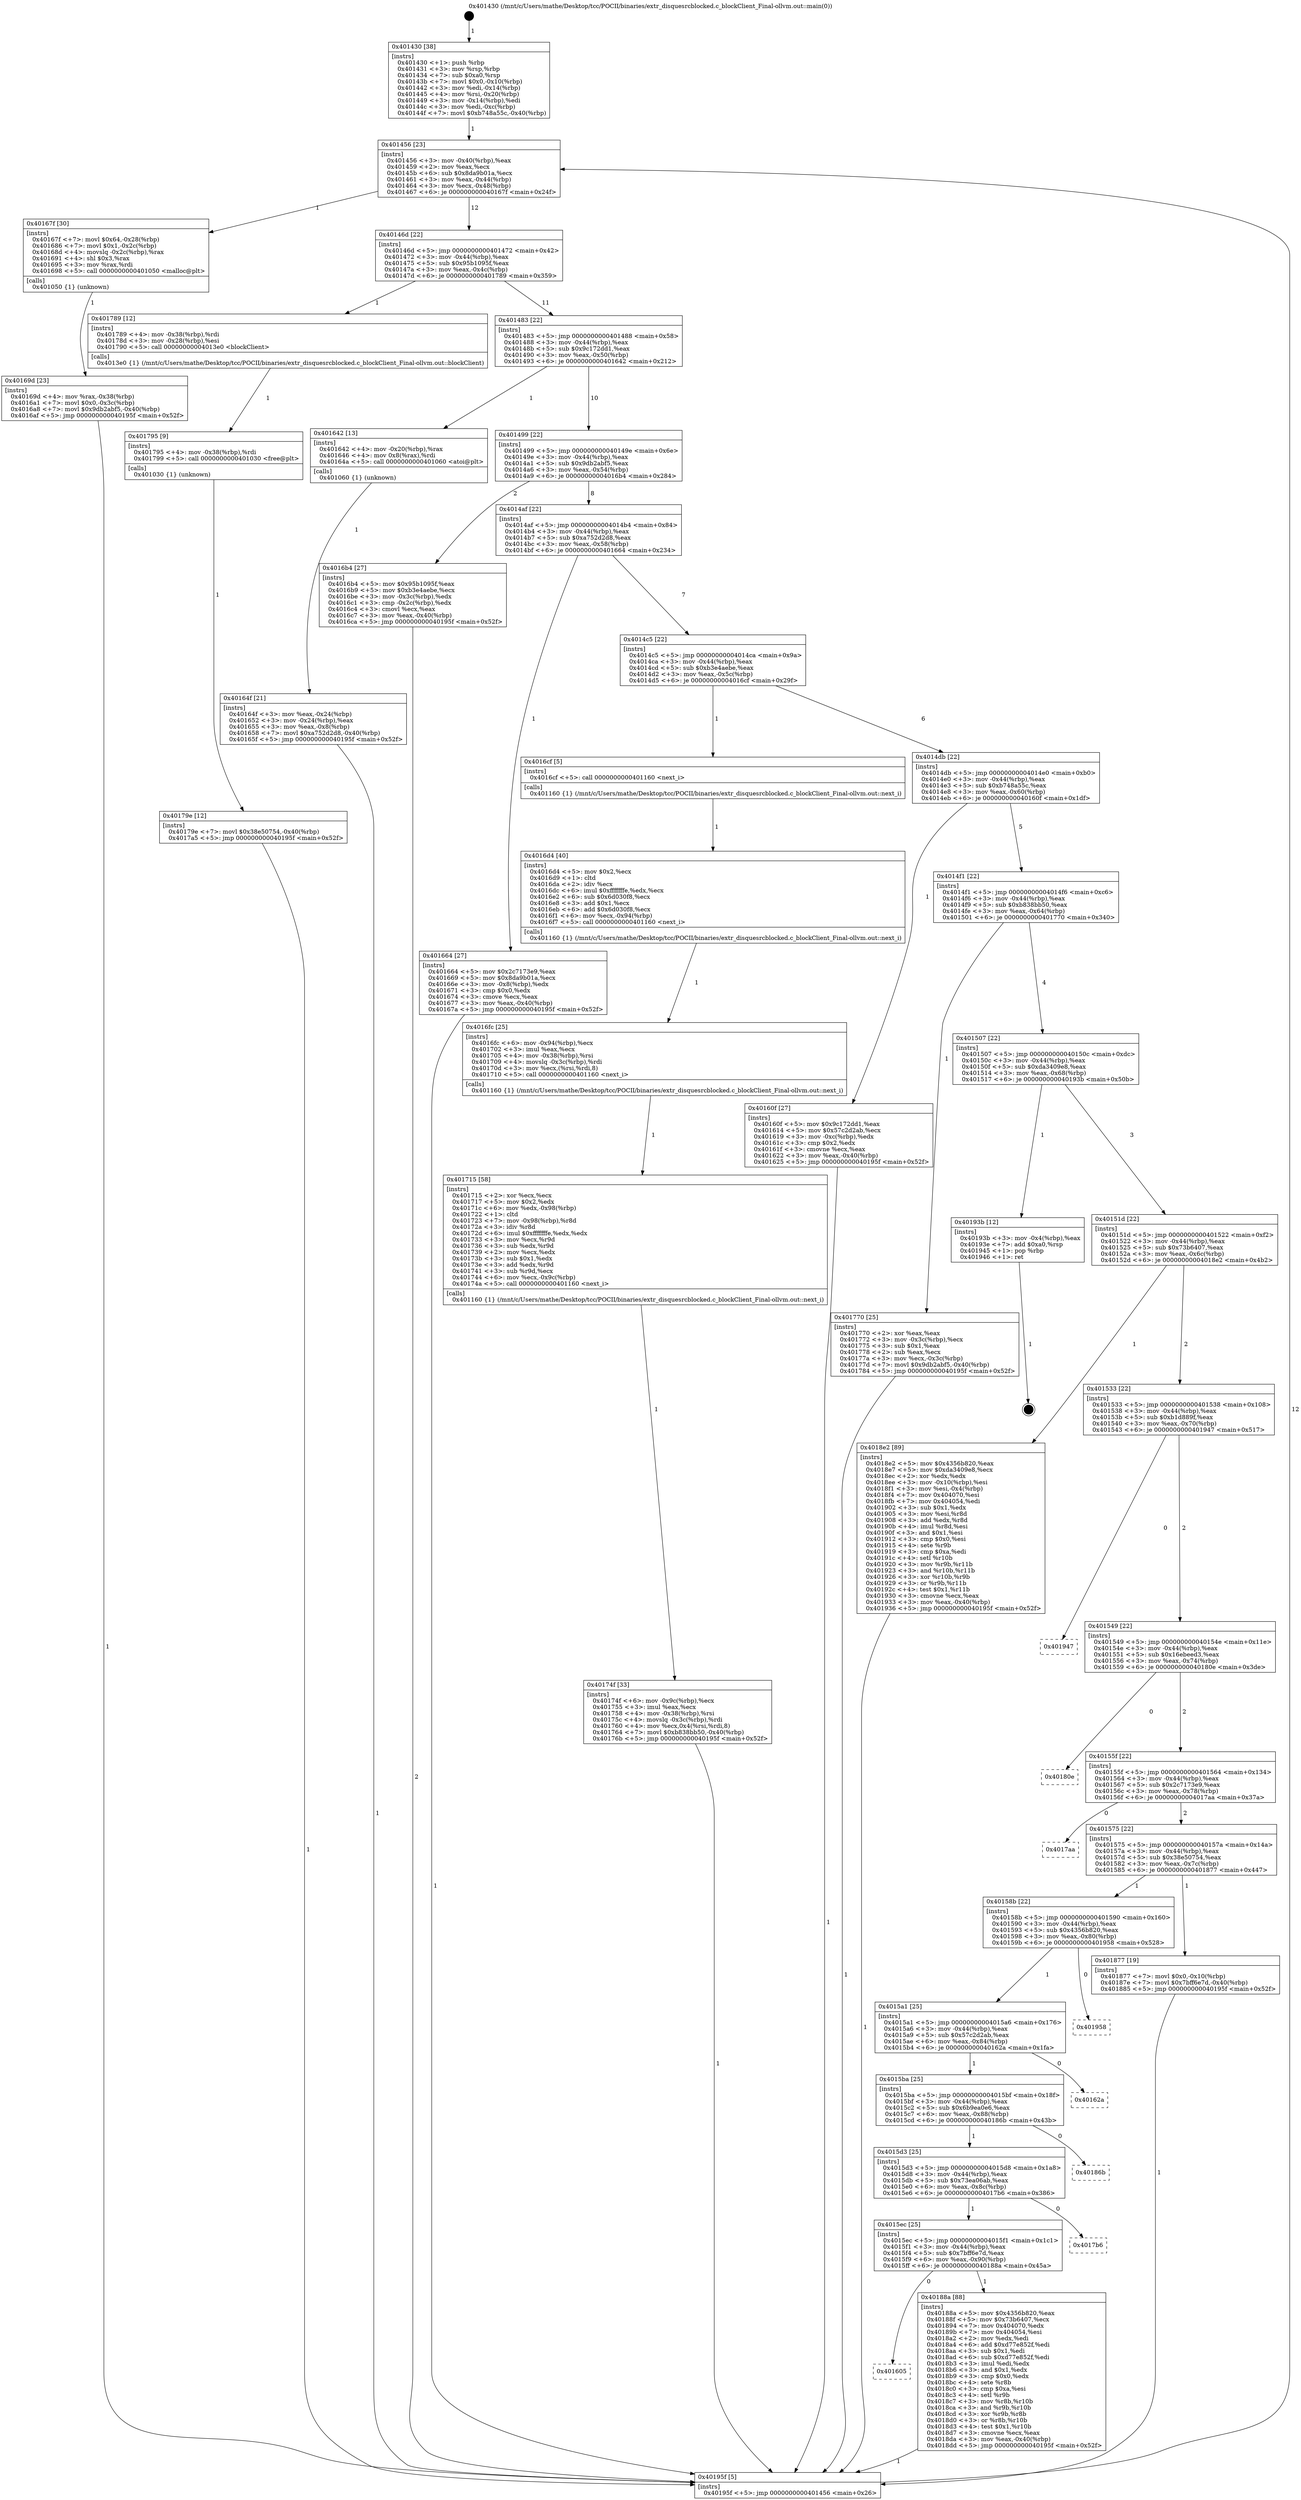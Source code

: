 digraph "0x401430" {
  label = "0x401430 (/mnt/c/Users/mathe/Desktop/tcc/POCII/binaries/extr_disquesrcblocked.c_blockClient_Final-ollvm.out::main(0))"
  labelloc = "t"
  node[shape=record]

  Entry [label="",width=0.3,height=0.3,shape=circle,fillcolor=black,style=filled]
  "0x401456" [label="{
     0x401456 [23]\l
     | [instrs]\l
     &nbsp;&nbsp;0x401456 \<+3\>: mov -0x40(%rbp),%eax\l
     &nbsp;&nbsp;0x401459 \<+2\>: mov %eax,%ecx\l
     &nbsp;&nbsp;0x40145b \<+6\>: sub $0x8da9b01a,%ecx\l
     &nbsp;&nbsp;0x401461 \<+3\>: mov %eax,-0x44(%rbp)\l
     &nbsp;&nbsp;0x401464 \<+3\>: mov %ecx,-0x48(%rbp)\l
     &nbsp;&nbsp;0x401467 \<+6\>: je 000000000040167f \<main+0x24f\>\l
  }"]
  "0x40167f" [label="{
     0x40167f [30]\l
     | [instrs]\l
     &nbsp;&nbsp;0x40167f \<+7\>: movl $0x64,-0x28(%rbp)\l
     &nbsp;&nbsp;0x401686 \<+7\>: movl $0x1,-0x2c(%rbp)\l
     &nbsp;&nbsp;0x40168d \<+4\>: movslq -0x2c(%rbp),%rax\l
     &nbsp;&nbsp;0x401691 \<+4\>: shl $0x3,%rax\l
     &nbsp;&nbsp;0x401695 \<+3\>: mov %rax,%rdi\l
     &nbsp;&nbsp;0x401698 \<+5\>: call 0000000000401050 \<malloc@plt\>\l
     | [calls]\l
     &nbsp;&nbsp;0x401050 \{1\} (unknown)\l
  }"]
  "0x40146d" [label="{
     0x40146d [22]\l
     | [instrs]\l
     &nbsp;&nbsp;0x40146d \<+5\>: jmp 0000000000401472 \<main+0x42\>\l
     &nbsp;&nbsp;0x401472 \<+3\>: mov -0x44(%rbp),%eax\l
     &nbsp;&nbsp;0x401475 \<+5\>: sub $0x95b1095f,%eax\l
     &nbsp;&nbsp;0x40147a \<+3\>: mov %eax,-0x4c(%rbp)\l
     &nbsp;&nbsp;0x40147d \<+6\>: je 0000000000401789 \<main+0x359\>\l
  }"]
  Exit [label="",width=0.3,height=0.3,shape=circle,fillcolor=black,style=filled,peripheries=2]
  "0x401789" [label="{
     0x401789 [12]\l
     | [instrs]\l
     &nbsp;&nbsp;0x401789 \<+4\>: mov -0x38(%rbp),%rdi\l
     &nbsp;&nbsp;0x40178d \<+3\>: mov -0x28(%rbp),%esi\l
     &nbsp;&nbsp;0x401790 \<+5\>: call 00000000004013e0 \<blockClient\>\l
     | [calls]\l
     &nbsp;&nbsp;0x4013e0 \{1\} (/mnt/c/Users/mathe/Desktop/tcc/POCII/binaries/extr_disquesrcblocked.c_blockClient_Final-ollvm.out::blockClient)\l
  }"]
  "0x401483" [label="{
     0x401483 [22]\l
     | [instrs]\l
     &nbsp;&nbsp;0x401483 \<+5\>: jmp 0000000000401488 \<main+0x58\>\l
     &nbsp;&nbsp;0x401488 \<+3\>: mov -0x44(%rbp),%eax\l
     &nbsp;&nbsp;0x40148b \<+5\>: sub $0x9c172dd1,%eax\l
     &nbsp;&nbsp;0x401490 \<+3\>: mov %eax,-0x50(%rbp)\l
     &nbsp;&nbsp;0x401493 \<+6\>: je 0000000000401642 \<main+0x212\>\l
  }"]
  "0x401605" [label="{
     0x401605\l
  }", style=dashed]
  "0x401642" [label="{
     0x401642 [13]\l
     | [instrs]\l
     &nbsp;&nbsp;0x401642 \<+4\>: mov -0x20(%rbp),%rax\l
     &nbsp;&nbsp;0x401646 \<+4\>: mov 0x8(%rax),%rdi\l
     &nbsp;&nbsp;0x40164a \<+5\>: call 0000000000401060 \<atoi@plt\>\l
     | [calls]\l
     &nbsp;&nbsp;0x401060 \{1\} (unknown)\l
  }"]
  "0x401499" [label="{
     0x401499 [22]\l
     | [instrs]\l
     &nbsp;&nbsp;0x401499 \<+5\>: jmp 000000000040149e \<main+0x6e\>\l
     &nbsp;&nbsp;0x40149e \<+3\>: mov -0x44(%rbp),%eax\l
     &nbsp;&nbsp;0x4014a1 \<+5\>: sub $0x9db2abf5,%eax\l
     &nbsp;&nbsp;0x4014a6 \<+3\>: mov %eax,-0x54(%rbp)\l
     &nbsp;&nbsp;0x4014a9 \<+6\>: je 00000000004016b4 \<main+0x284\>\l
  }"]
  "0x40188a" [label="{
     0x40188a [88]\l
     | [instrs]\l
     &nbsp;&nbsp;0x40188a \<+5\>: mov $0x4356b820,%eax\l
     &nbsp;&nbsp;0x40188f \<+5\>: mov $0x73b6407,%ecx\l
     &nbsp;&nbsp;0x401894 \<+7\>: mov 0x404070,%edx\l
     &nbsp;&nbsp;0x40189b \<+7\>: mov 0x404054,%esi\l
     &nbsp;&nbsp;0x4018a2 \<+2\>: mov %edx,%edi\l
     &nbsp;&nbsp;0x4018a4 \<+6\>: add $0xd77e852f,%edi\l
     &nbsp;&nbsp;0x4018aa \<+3\>: sub $0x1,%edi\l
     &nbsp;&nbsp;0x4018ad \<+6\>: sub $0xd77e852f,%edi\l
     &nbsp;&nbsp;0x4018b3 \<+3\>: imul %edi,%edx\l
     &nbsp;&nbsp;0x4018b6 \<+3\>: and $0x1,%edx\l
     &nbsp;&nbsp;0x4018b9 \<+3\>: cmp $0x0,%edx\l
     &nbsp;&nbsp;0x4018bc \<+4\>: sete %r8b\l
     &nbsp;&nbsp;0x4018c0 \<+3\>: cmp $0xa,%esi\l
     &nbsp;&nbsp;0x4018c3 \<+4\>: setl %r9b\l
     &nbsp;&nbsp;0x4018c7 \<+3\>: mov %r8b,%r10b\l
     &nbsp;&nbsp;0x4018ca \<+3\>: and %r9b,%r10b\l
     &nbsp;&nbsp;0x4018cd \<+3\>: xor %r9b,%r8b\l
     &nbsp;&nbsp;0x4018d0 \<+3\>: or %r8b,%r10b\l
     &nbsp;&nbsp;0x4018d3 \<+4\>: test $0x1,%r10b\l
     &nbsp;&nbsp;0x4018d7 \<+3\>: cmovne %ecx,%eax\l
     &nbsp;&nbsp;0x4018da \<+3\>: mov %eax,-0x40(%rbp)\l
     &nbsp;&nbsp;0x4018dd \<+5\>: jmp 000000000040195f \<main+0x52f\>\l
  }"]
  "0x4016b4" [label="{
     0x4016b4 [27]\l
     | [instrs]\l
     &nbsp;&nbsp;0x4016b4 \<+5\>: mov $0x95b1095f,%eax\l
     &nbsp;&nbsp;0x4016b9 \<+5\>: mov $0xb3e4aebe,%ecx\l
     &nbsp;&nbsp;0x4016be \<+3\>: mov -0x3c(%rbp),%edx\l
     &nbsp;&nbsp;0x4016c1 \<+3\>: cmp -0x2c(%rbp),%edx\l
     &nbsp;&nbsp;0x4016c4 \<+3\>: cmovl %ecx,%eax\l
     &nbsp;&nbsp;0x4016c7 \<+3\>: mov %eax,-0x40(%rbp)\l
     &nbsp;&nbsp;0x4016ca \<+5\>: jmp 000000000040195f \<main+0x52f\>\l
  }"]
  "0x4014af" [label="{
     0x4014af [22]\l
     | [instrs]\l
     &nbsp;&nbsp;0x4014af \<+5\>: jmp 00000000004014b4 \<main+0x84\>\l
     &nbsp;&nbsp;0x4014b4 \<+3\>: mov -0x44(%rbp),%eax\l
     &nbsp;&nbsp;0x4014b7 \<+5\>: sub $0xa752d2d8,%eax\l
     &nbsp;&nbsp;0x4014bc \<+3\>: mov %eax,-0x58(%rbp)\l
     &nbsp;&nbsp;0x4014bf \<+6\>: je 0000000000401664 \<main+0x234\>\l
  }"]
  "0x4015ec" [label="{
     0x4015ec [25]\l
     | [instrs]\l
     &nbsp;&nbsp;0x4015ec \<+5\>: jmp 00000000004015f1 \<main+0x1c1\>\l
     &nbsp;&nbsp;0x4015f1 \<+3\>: mov -0x44(%rbp),%eax\l
     &nbsp;&nbsp;0x4015f4 \<+5\>: sub $0x7bff6e7d,%eax\l
     &nbsp;&nbsp;0x4015f9 \<+6\>: mov %eax,-0x90(%rbp)\l
     &nbsp;&nbsp;0x4015ff \<+6\>: je 000000000040188a \<main+0x45a\>\l
  }"]
  "0x401664" [label="{
     0x401664 [27]\l
     | [instrs]\l
     &nbsp;&nbsp;0x401664 \<+5\>: mov $0x2c7173e9,%eax\l
     &nbsp;&nbsp;0x401669 \<+5\>: mov $0x8da9b01a,%ecx\l
     &nbsp;&nbsp;0x40166e \<+3\>: mov -0x8(%rbp),%edx\l
     &nbsp;&nbsp;0x401671 \<+3\>: cmp $0x0,%edx\l
     &nbsp;&nbsp;0x401674 \<+3\>: cmove %ecx,%eax\l
     &nbsp;&nbsp;0x401677 \<+3\>: mov %eax,-0x40(%rbp)\l
     &nbsp;&nbsp;0x40167a \<+5\>: jmp 000000000040195f \<main+0x52f\>\l
  }"]
  "0x4014c5" [label="{
     0x4014c5 [22]\l
     | [instrs]\l
     &nbsp;&nbsp;0x4014c5 \<+5\>: jmp 00000000004014ca \<main+0x9a\>\l
     &nbsp;&nbsp;0x4014ca \<+3\>: mov -0x44(%rbp),%eax\l
     &nbsp;&nbsp;0x4014cd \<+5\>: sub $0xb3e4aebe,%eax\l
     &nbsp;&nbsp;0x4014d2 \<+3\>: mov %eax,-0x5c(%rbp)\l
     &nbsp;&nbsp;0x4014d5 \<+6\>: je 00000000004016cf \<main+0x29f\>\l
  }"]
  "0x4017b6" [label="{
     0x4017b6\l
  }", style=dashed]
  "0x4016cf" [label="{
     0x4016cf [5]\l
     | [instrs]\l
     &nbsp;&nbsp;0x4016cf \<+5\>: call 0000000000401160 \<next_i\>\l
     | [calls]\l
     &nbsp;&nbsp;0x401160 \{1\} (/mnt/c/Users/mathe/Desktop/tcc/POCII/binaries/extr_disquesrcblocked.c_blockClient_Final-ollvm.out::next_i)\l
  }"]
  "0x4014db" [label="{
     0x4014db [22]\l
     | [instrs]\l
     &nbsp;&nbsp;0x4014db \<+5\>: jmp 00000000004014e0 \<main+0xb0\>\l
     &nbsp;&nbsp;0x4014e0 \<+3\>: mov -0x44(%rbp),%eax\l
     &nbsp;&nbsp;0x4014e3 \<+5\>: sub $0xb748a55c,%eax\l
     &nbsp;&nbsp;0x4014e8 \<+3\>: mov %eax,-0x60(%rbp)\l
     &nbsp;&nbsp;0x4014eb \<+6\>: je 000000000040160f \<main+0x1df\>\l
  }"]
  "0x4015d3" [label="{
     0x4015d3 [25]\l
     | [instrs]\l
     &nbsp;&nbsp;0x4015d3 \<+5\>: jmp 00000000004015d8 \<main+0x1a8\>\l
     &nbsp;&nbsp;0x4015d8 \<+3\>: mov -0x44(%rbp),%eax\l
     &nbsp;&nbsp;0x4015db \<+5\>: sub $0x73ea06ab,%eax\l
     &nbsp;&nbsp;0x4015e0 \<+6\>: mov %eax,-0x8c(%rbp)\l
     &nbsp;&nbsp;0x4015e6 \<+6\>: je 00000000004017b6 \<main+0x386\>\l
  }"]
  "0x40160f" [label="{
     0x40160f [27]\l
     | [instrs]\l
     &nbsp;&nbsp;0x40160f \<+5\>: mov $0x9c172dd1,%eax\l
     &nbsp;&nbsp;0x401614 \<+5\>: mov $0x57c2d2ab,%ecx\l
     &nbsp;&nbsp;0x401619 \<+3\>: mov -0xc(%rbp),%edx\l
     &nbsp;&nbsp;0x40161c \<+3\>: cmp $0x2,%edx\l
     &nbsp;&nbsp;0x40161f \<+3\>: cmovne %ecx,%eax\l
     &nbsp;&nbsp;0x401622 \<+3\>: mov %eax,-0x40(%rbp)\l
     &nbsp;&nbsp;0x401625 \<+5\>: jmp 000000000040195f \<main+0x52f\>\l
  }"]
  "0x4014f1" [label="{
     0x4014f1 [22]\l
     | [instrs]\l
     &nbsp;&nbsp;0x4014f1 \<+5\>: jmp 00000000004014f6 \<main+0xc6\>\l
     &nbsp;&nbsp;0x4014f6 \<+3\>: mov -0x44(%rbp),%eax\l
     &nbsp;&nbsp;0x4014f9 \<+5\>: sub $0xb838bb50,%eax\l
     &nbsp;&nbsp;0x4014fe \<+3\>: mov %eax,-0x64(%rbp)\l
     &nbsp;&nbsp;0x401501 \<+6\>: je 0000000000401770 \<main+0x340\>\l
  }"]
  "0x40195f" [label="{
     0x40195f [5]\l
     | [instrs]\l
     &nbsp;&nbsp;0x40195f \<+5\>: jmp 0000000000401456 \<main+0x26\>\l
  }"]
  "0x401430" [label="{
     0x401430 [38]\l
     | [instrs]\l
     &nbsp;&nbsp;0x401430 \<+1\>: push %rbp\l
     &nbsp;&nbsp;0x401431 \<+3\>: mov %rsp,%rbp\l
     &nbsp;&nbsp;0x401434 \<+7\>: sub $0xa0,%rsp\l
     &nbsp;&nbsp;0x40143b \<+7\>: movl $0x0,-0x10(%rbp)\l
     &nbsp;&nbsp;0x401442 \<+3\>: mov %edi,-0x14(%rbp)\l
     &nbsp;&nbsp;0x401445 \<+4\>: mov %rsi,-0x20(%rbp)\l
     &nbsp;&nbsp;0x401449 \<+3\>: mov -0x14(%rbp),%edi\l
     &nbsp;&nbsp;0x40144c \<+3\>: mov %edi,-0xc(%rbp)\l
     &nbsp;&nbsp;0x40144f \<+7\>: movl $0xb748a55c,-0x40(%rbp)\l
  }"]
  "0x40164f" [label="{
     0x40164f [21]\l
     | [instrs]\l
     &nbsp;&nbsp;0x40164f \<+3\>: mov %eax,-0x24(%rbp)\l
     &nbsp;&nbsp;0x401652 \<+3\>: mov -0x24(%rbp),%eax\l
     &nbsp;&nbsp;0x401655 \<+3\>: mov %eax,-0x8(%rbp)\l
     &nbsp;&nbsp;0x401658 \<+7\>: movl $0xa752d2d8,-0x40(%rbp)\l
     &nbsp;&nbsp;0x40165f \<+5\>: jmp 000000000040195f \<main+0x52f\>\l
  }"]
  "0x40169d" [label="{
     0x40169d [23]\l
     | [instrs]\l
     &nbsp;&nbsp;0x40169d \<+4\>: mov %rax,-0x38(%rbp)\l
     &nbsp;&nbsp;0x4016a1 \<+7\>: movl $0x0,-0x3c(%rbp)\l
     &nbsp;&nbsp;0x4016a8 \<+7\>: movl $0x9db2abf5,-0x40(%rbp)\l
     &nbsp;&nbsp;0x4016af \<+5\>: jmp 000000000040195f \<main+0x52f\>\l
  }"]
  "0x4016d4" [label="{
     0x4016d4 [40]\l
     | [instrs]\l
     &nbsp;&nbsp;0x4016d4 \<+5\>: mov $0x2,%ecx\l
     &nbsp;&nbsp;0x4016d9 \<+1\>: cltd\l
     &nbsp;&nbsp;0x4016da \<+2\>: idiv %ecx\l
     &nbsp;&nbsp;0x4016dc \<+6\>: imul $0xfffffffe,%edx,%ecx\l
     &nbsp;&nbsp;0x4016e2 \<+6\>: sub $0x6d030f8,%ecx\l
     &nbsp;&nbsp;0x4016e8 \<+3\>: add $0x1,%ecx\l
     &nbsp;&nbsp;0x4016eb \<+6\>: add $0x6d030f8,%ecx\l
     &nbsp;&nbsp;0x4016f1 \<+6\>: mov %ecx,-0x94(%rbp)\l
     &nbsp;&nbsp;0x4016f7 \<+5\>: call 0000000000401160 \<next_i\>\l
     | [calls]\l
     &nbsp;&nbsp;0x401160 \{1\} (/mnt/c/Users/mathe/Desktop/tcc/POCII/binaries/extr_disquesrcblocked.c_blockClient_Final-ollvm.out::next_i)\l
  }"]
  "0x4016fc" [label="{
     0x4016fc [25]\l
     | [instrs]\l
     &nbsp;&nbsp;0x4016fc \<+6\>: mov -0x94(%rbp),%ecx\l
     &nbsp;&nbsp;0x401702 \<+3\>: imul %eax,%ecx\l
     &nbsp;&nbsp;0x401705 \<+4\>: mov -0x38(%rbp),%rsi\l
     &nbsp;&nbsp;0x401709 \<+4\>: movslq -0x3c(%rbp),%rdi\l
     &nbsp;&nbsp;0x40170d \<+3\>: mov %ecx,(%rsi,%rdi,8)\l
     &nbsp;&nbsp;0x401710 \<+5\>: call 0000000000401160 \<next_i\>\l
     | [calls]\l
     &nbsp;&nbsp;0x401160 \{1\} (/mnt/c/Users/mathe/Desktop/tcc/POCII/binaries/extr_disquesrcblocked.c_blockClient_Final-ollvm.out::next_i)\l
  }"]
  "0x401715" [label="{
     0x401715 [58]\l
     | [instrs]\l
     &nbsp;&nbsp;0x401715 \<+2\>: xor %ecx,%ecx\l
     &nbsp;&nbsp;0x401717 \<+5\>: mov $0x2,%edx\l
     &nbsp;&nbsp;0x40171c \<+6\>: mov %edx,-0x98(%rbp)\l
     &nbsp;&nbsp;0x401722 \<+1\>: cltd\l
     &nbsp;&nbsp;0x401723 \<+7\>: mov -0x98(%rbp),%r8d\l
     &nbsp;&nbsp;0x40172a \<+3\>: idiv %r8d\l
     &nbsp;&nbsp;0x40172d \<+6\>: imul $0xfffffffe,%edx,%edx\l
     &nbsp;&nbsp;0x401733 \<+3\>: mov %ecx,%r9d\l
     &nbsp;&nbsp;0x401736 \<+3\>: sub %edx,%r9d\l
     &nbsp;&nbsp;0x401739 \<+2\>: mov %ecx,%edx\l
     &nbsp;&nbsp;0x40173b \<+3\>: sub $0x1,%edx\l
     &nbsp;&nbsp;0x40173e \<+3\>: add %edx,%r9d\l
     &nbsp;&nbsp;0x401741 \<+3\>: sub %r9d,%ecx\l
     &nbsp;&nbsp;0x401744 \<+6\>: mov %ecx,-0x9c(%rbp)\l
     &nbsp;&nbsp;0x40174a \<+5\>: call 0000000000401160 \<next_i\>\l
     | [calls]\l
     &nbsp;&nbsp;0x401160 \{1\} (/mnt/c/Users/mathe/Desktop/tcc/POCII/binaries/extr_disquesrcblocked.c_blockClient_Final-ollvm.out::next_i)\l
  }"]
  "0x40174f" [label="{
     0x40174f [33]\l
     | [instrs]\l
     &nbsp;&nbsp;0x40174f \<+6\>: mov -0x9c(%rbp),%ecx\l
     &nbsp;&nbsp;0x401755 \<+3\>: imul %eax,%ecx\l
     &nbsp;&nbsp;0x401758 \<+4\>: mov -0x38(%rbp),%rsi\l
     &nbsp;&nbsp;0x40175c \<+4\>: movslq -0x3c(%rbp),%rdi\l
     &nbsp;&nbsp;0x401760 \<+4\>: mov %ecx,0x4(%rsi,%rdi,8)\l
     &nbsp;&nbsp;0x401764 \<+7\>: movl $0xb838bb50,-0x40(%rbp)\l
     &nbsp;&nbsp;0x40176b \<+5\>: jmp 000000000040195f \<main+0x52f\>\l
  }"]
  "0x40186b" [label="{
     0x40186b\l
  }", style=dashed]
  "0x401770" [label="{
     0x401770 [25]\l
     | [instrs]\l
     &nbsp;&nbsp;0x401770 \<+2\>: xor %eax,%eax\l
     &nbsp;&nbsp;0x401772 \<+3\>: mov -0x3c(%rbp),%ecx\l
     &nbsp;&nbsp;0x401775 \<+3\>: sub $0x1,%eax\l
     &nbsp;&nbsp;0x401778 \<+2\>: sub %eax,%ecx\l
     &nbsp;&nbsp;0x40177a \<+3\>: mov %ecx,-0x3c(%rbp)\l
     &nbsp;&nbsp;0x40177d \<+7\>: movl $0x9db2abf5,-0x40(%rbp)\l
     &nbsp;&nbsp;0x401784 \<+5\>: jmp 000000000040195f \<main+0x52f\>\l
  }"]
  "0x401507" [label="{
     0x401507 [22]\l
     | [instrs]\l
     &nbsp;&nbsp;0x401507 \<+5\>: jmp 000000000040150c \<main+0xdc\>\l
     &nbsp;&nbsp;0x40150c \<+3\>: mov -0x44(%rbp),%eax\l
     &nbsp;&nbsp;0x40150f \<+5\>: sub $0xda3409e8,%eax\l
     &nbsp;&nbsp;0x401514 \<+3\>: mov %eax,-0x68(%rbp)\l
     &nbsp;&nbsp;0x401517 \<+6\>: je 000000000040193b \<main+0x50b\>\l
  }"]
  "0x401795" [label="{
     0x401795 [9]\l
     | [instrs]\l
     &nbsp;&nbsp;0x401795 \<+4\>: mov -0x38(%rbp),%rdi\l
     &nbsp;&nbsp;0x401799 \<+5\>: call 0000000000401030 \<free@plt\>\l
     | [calls]\l
     &nbsp;&nbsp;0x401030 \{1\} (unknown)\l
  }"]
  "0x40179e" [label="{
     0x40179e [12]\l
     | [instrs]\l
     &nbsp;&nbsp;0x40179e \<+7\>: movl $0x38e50754,-0x40(%rbp)\l
     &nbsp;&nbsp;0x4017a5 \<+5\>: jmp 000000000040195f \<main+0x52f\>\l
  }"]
  "0x4015ba" [label="{
     0x4015ba [25]\l
     | [instrs]\l
     &nbsp;&nbsp;0x4015ba \<+5\>: jmp 00000000004015bf \<main+0x18f\>\l
     &nbsp;&nbsp;0x4015bf \<+3\>: mov -0x44(%rbp),%eax\l
     &nbsp;&nbsp;0x4015c2 \<+5\>: sub $0x6b9ea0e6,%eax\l
     &nbsp;&nbsp;0x4015c7 \<+6\>: mov %eax,-0x88(%rbp)\l
     &nbsp;&nbsp;0x4015cd \<+6\>: je 000000000040186b \<main+0x43b\>\l
  }"]
  "0x40193b" [label="{
     0x40193b [12]\l
     | [instrs]\l
     &nbsp;&nbsp;0x40193b \<+3\>: mov -0x4(%rbp),%eax\l
     &nbsp;&nbsp;0x40193e \<+7\>: add $0xa0,%rsp\l
     &nbsp;&nbsp;0x401945 \<+1\>: pop %rbp\l
     &nbsp;&nbsp;0x401946 \<+1\>: ret\l
  }"]
  "0x40151d" [label="{
     0x40151d [22]\l
     | [instrs]\l
     &nbsp;&nbsp;0x40151d \<+5\>: jmp 0000000000401522 \<main+0xf2\>\l
     &nbsp;&nbsp;0x401522 \<+3\>: mov -0x44(%rbp),%eax\l
     &nbsp;&nbsp;0x401525 \<+5\>: sub $0x73b6407,%eax\l
     &nbsp;&nbsp;0x40152a \<+3\>: mov %eax,-0x6c(%rbp)\l
     &nbsp;&nbsp;0x40152d \<+6\>: je 00000000004018e2 \<main+0x4b2\>\l
  }"]
  "0x40162a" [label="{
     0x40162a\l
  }", style=dashed]
  "0x4018e2" [label="{
     0x4018e2 [89]\l
     | [instrs]\l
     &nbsp;&nbsp;0x4018e2 \<+5\>: mov $0x4356b820,%eax\l
     &nbsp;&nbsp;0x4018e7 \<+5\>: mov $0xda3409e8,%ecx\l
     &nbsp;&nbsp;0x4018ec \<+2\>: xor %edx,%edx\l
     &nbsp;&nbsp;0x4018ee \<+3\>: mov -0x10(%rbp),%esi\l
     &nbsp;&nbsp;0x4018f1 \<+3\>: mov %esi,-0x4(%rbp)\l
     &nbsp;&nbsp;0x4018f4 \<+7\>: mov 0x404070,%esi\l
     &nbsp;&nbsp;0x4018fb \<+7\>: mov 0x404054,%edi\l
     &nbsp;&nbsp;0x401902 \<+3\>: sub $0x1,%edx\l
     &nbsp;&nbsp;0x401905 \<+3\>: mov %esi,%r8d\l
     &nbsp;&nbsp;0x401908 \<+3\>: add %edx,%r8d\l
     &nbsp;&nbsp;0x40190b \<+4\>: imul %r8d,%esi\l
     &nbsp;&nbsp;0x40190f \<+3\>: and $0x1,%esi\l
     &nbsp;&nbsp;0x401912 \<+3\>: cmp $0x0,%esi\l
     &nbsp;&nbsp;0x401915 \<+4\>: sete %r9b\l
     &nbsp;&nbsp;0x401919 \<+3\>: cmp $0xa,%edi\l
     &nbsp;&nbsp;0x40191c \<+4\>: setl %r10b\l
     &nbsp;&nbsp;0x401920 \<+3\>: mov %r9b,%r11b\l
     &nbsp;&nbsp;0x401923 \<+3\>: and %r10b,%r11b\l
     &nbsp;&nbsp;0x401926 \<+3\>: xor %r10b,%r9b\l
     &nbsp;&nbsp;0x401929 \<+3\>: or %r9b,%r11b\l
     &nbsp;&nbsp;0x40192c \<+4\>: test $0x1,%r11b\l
     &nbsp;&nbsp;0x401930 \<+3\>: cmovne %ecx,%eax\l
     &nbsp;&nbsp;0x401933 \<+3\>: mov %eax,-0x40(%rbp)\l
     &nbsp;&nbsp;0x401936 \<+5\>: jmp 000000000040195f \<main+0x52f\>\l
  }"]
  "0x401533" [label="{
     0x401533 [22]\l
     | [instrs]\l
     &nbsp;&nbsp;0x401533 \<+5\>: jmp 0000000000401538 \<main+0x108\>\l
     &nbsp;&nbsp;0x401538 \<+3\>: mov -0x44(%rbp),%eax\l
     &nbsp;&nbsp;0x40153b \<+5\>: sub $0xb1d889f,%eax\l
     &nbsp;&nbsp;0x401540 \<+3\>: mov %eax,-0x70(%rbp)\l
     &nbsp;&nbsp;0x401543 \<+6\>: je 0000000000401947 \<main+0x517\>\l
  }"]
  "0x4015a1" [label="{
     0x4015a1 [25]\l
     | [instrs]\l
     &nbsp;&nbsp;0x4015a1 \<+5\>: jmp 00000000004015a6 \<main+0x176\>\l
     &nbsp;&nbsp;0x4015a6 \<+3\>: mov -0x44(%rbp),%eax\l
     &nbsp;&nbsp;0x4015a9 \<+5\>: sub $0x57c2d2ab,%eax\l
     &nbsp;&nbsp;0x4015ae \<+6\>: mov %eax,-0x84(%rbp)\l
     &nbsp;&nbsp;0x4015b4 \<+6\>: je 000000000040162a \<main+0x1fa\>\l
  }"]
  "0x401947" [label="{
     0x401947\l
  }", style=dashed]
  "0x401549" [label="{
     0x401549 [22]\l
     | [instrs]\l
     &nbsp;&nbsp;0x401549 \<+5\>: jmp 000000000040154e \<main+0x11e\>\l
     &nbsp;&nbsp;0x40154e \<+3\>: mov -0x44(%rbp),%eax\l
     &nbsp;&nbsp;0x401551 \<+5\>: sub $0x16ebeed3,%eax\l
     &nbsp;&nbsp;0x401556 \<+3\>: mov %eax,-0x74(%rbp)\l
     &nbsp;&nbsp;0x401559 \<+6\>: je 000000000040180e \<main+0x3de\>\l
  }"]
  "0x401958" [label="{
     0x401958\l
  }", style=dashed]
  "0x40180e" [label="{
     0x40180e\l
  }", style=dashed]
  "0x40155f" [label="{
     0x40155f [22]\l
     | [instrs]\l
     &nbsp;&nbsp;0x40155f \<+5\>: jmp 0000000000401564 \<main+0x134\>\l
     &nbsp;&nbsp;0x401564 \<+3\>: mov -0x44(%rbp),%eax\l
     &nbsp;&nbsp;0x401567 \<+5\>: sub $0x2c7173e9,%eax\l
     &nbsp;&nbsp;0x40156c \<+3\>: mov %eax,-0x78(%rbp)\l
     &nbsp;&nbsp;0x40156f \<+6\>: je 00000000004017aa \<main+0x37a\>\l
  }"]
  "0x40158b" [label="{
     0x40158b [22]\l
     | [instrs]\l
     &nbsp;&nbsp;0x40158b \<+5\>: jmp 0000000000401590 \<main+0x160\>\l
     &nbsp;&nbsp;0x401590 \<+3\>: mov -0x44(%rbp),%eax\l
     &nbsp;&nbsp;0x401593 \<+5\>: sub $0x4356b820,%eax\l
     &nbsp;&nbsp;0x401598 \<+3\>: mov %eax,-0x80(%rbp)\l
     &nbsp;&nbsp;0x40159b \<+6\>: je 0000000000401958 \<main+0x528\>\l
  }"]
  "0x4017aa" [label="{
     0x4017aa\l
  }", style=dashed]
  "0x401575" [label="{
     0x401575 [22]\l
     | [instrs]\l
     &nbsp;&nbsp;0x401575 \<+5\>: jmp 000000000040157a \<main+0x14a\>\l
     &nbsp;&nbsp;0x40157a \<+3\>: mov -0x44(%rbp),%eax\l
     &nbsp;&nbsp;0x40157d \<+5\>: sub $0x38e50754,%eax\l
     &nbsp;&nbsp;0x401582 \<+3\>: mov %eax,-0x7c(%rbp)\l
     &nbsp;&nbsp;0x401585 \<+6\>: je 0000000000401877 \<main+0x447\>\l
  }"]
  "0x401877" [label="{
     0x401877 [19]\l
     | [instrs]\l
     &nbsp;&nbsp;0x401877 \<+7\>: movl $0x0,-0x10(%rbp)\l
     &nbsp;&nbsp;0x40187e \<+7\>: movl $0x7bff6e7d,-0x40(%rbp)\l
     &nbsp;&nbsp;0x401885 \<+5\>: jmp 000000000040195f \<main+0x52f\>\l
  }"]
  Entry -> "0x401430" [label=" 1"]
  "0x401456" -> "0x40167f" [label=" 1"]
  "0x401456" -> "0x40146d" [label=" 12"]
  "0x40193b" -> Exit [label=" 1"]
  "0x40146d" -> "0x401789" [label=" 1"]
  "0x40146d" -> "0x401483" [label=" 11"]
  "0x4018e2" -> "0x40195f" [label=" 1"]
  "0x401483" -> "0x401642" [label=" 1"]
  "0x401483" -> "0x401499" [label=" 10"]
  "0x40188a" -> "0x40195f" [label=" 1"]
  "0x401499" -> "0x4016b4" [label=" 2"]
  "0x401499" -> "0x4014af" [label=" 8"]
  "0x4015ec" -> "0x401605" [label=" 0"]
  "0x4014af" -> "0x401664" [label=" 1"]
  "0x4014af" -> "0x4014c5" [label=" 7"]
  "0x4015ec" -> "0x40188a" [label=" 1"]
  "0x4014c5" -> "0x4016cf" [label=" 1"]
  "0x4014c5" -> "0x4014db" [label=" 6"]
  "0x4015d3" -> "0x4015ec" [label=" 1"]
  "0x4014db" -> "0x40160f" [label=" 1"]
  "0x4014db" -> "0x4014f1" [label=" 5"]
  "0x40160f" -> "0x40195f" [label=" 1"]
  "0x401430" -> "0x401456" [label=" 1"]
  "0x40195f" -> "0x401456" [label=" 12"]
  "0x401642" -> "0x40164f" [label=" 1"]
  "0x40164f" -> "0x40195f" [label=" 1"]
  "0x401664" -> "0x40195f" [label=" 1"]
  "0x40167f" -> "0x40169d" [label=" 1"]
  "0x40169d" -> "0x40195f" [label=" 1"]
  "0x4016b4" -> "0x40195f" [label=" 2"]
  "0x4016cf" -> "0x4016d4" [label=" 1"]
  "0x4016d4" -> "0x4016fc" [label=" 1"]
  "0x4016fc" -> "0x401715" [label=" 1"]
  "0x401715" -> "0x40174f" [label=" 1"]
  "0x40174f" -> "0x40195f" [label=" 1"]
  "0x4015d3" -> "0x4017b6" [label=" 0"]
  "0x4014f1" -> "0x401770" [label=" 1"]
  "0x4014f1" -> "0x401507" [label=" 4"]
  "0x401770" -> "0x40195f" [label=" 1"]
  "0x401789" -> "0x401795" [label=" 1"]
  "0x401795" -> "0x40179e" [label=" 1"]
  "0x40179e" -> "0x40195f" [label=" 1"]
  "0x4015ba" -> "0x4015d3" [label=" 1"]
  "0x401507" -> "0x40193b" [label=" 1"]
  "0x401507" -> "0x40151d" [label=" 3"]
  "0x4015ba" -> "0x40186b" [label=" 0"]
  "0x40151d" -> "0x4018e2" [label=" 1"]
  "0x40151d" -> "0x401533" [label=" 2"]
  "0x4015a1" -> "0x4015ba" [label=" 1"]
  "0x401533" -> "0x401947" [label=" 0"]
  "0x401533" -> "0x401549" [label=" 2"]
  "0x4015a1" -> "0x40162a" [label=" 0"]
  "0x401549" -> "0x40180e" [label=" 0"]
  "0x401549" -> "0x40155f" [label=" 2"]
  "0x40158b" -> "0x4015a1" [label=" 1"]
  "0x40155f" -> "0x4017aa" [label=" 0"]
  "0x40155f" -> "0x401575" [label=" 2"]
  "0x40158b" -> "0x401958" [label=" 0"]
  "0x401575" -> "0x401877" [label=" 1"]
  "0x401575" -> "0x40158b" [label=" 1"]
  "0x401877" -> "0x40195f" [label=" 1"]
}
